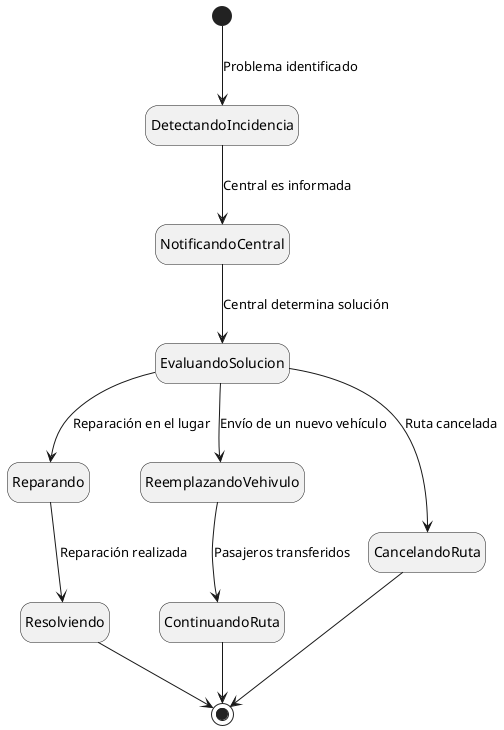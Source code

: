 @startuml

hide empty description

[*] --> DetectandoIncidencia : Problema identificado
DetectandoIncidencia --> NotificandoCentral : Central es informada
NotificandoCentral --> EvaluandoSolucion : Central determina solución

EvaluandoSolucion --> Reparando : Reparación en el lugar
EvaluandoSolucion --> ReemplazandoVehivulo : Envío de un nuevo vehículo
EvaluandoSolucion --> CancelandoRuta : Ruta cancelada

Reparando --> Resolviendo : Reparación realizada
Resolviendo --> [*]
ReemplazandoVehivulo --> ContinuandoRuta : Pasajeros transferidos
ContinuandoRuta --> [*]

CancelandoRuta --> [*]

@enduml
